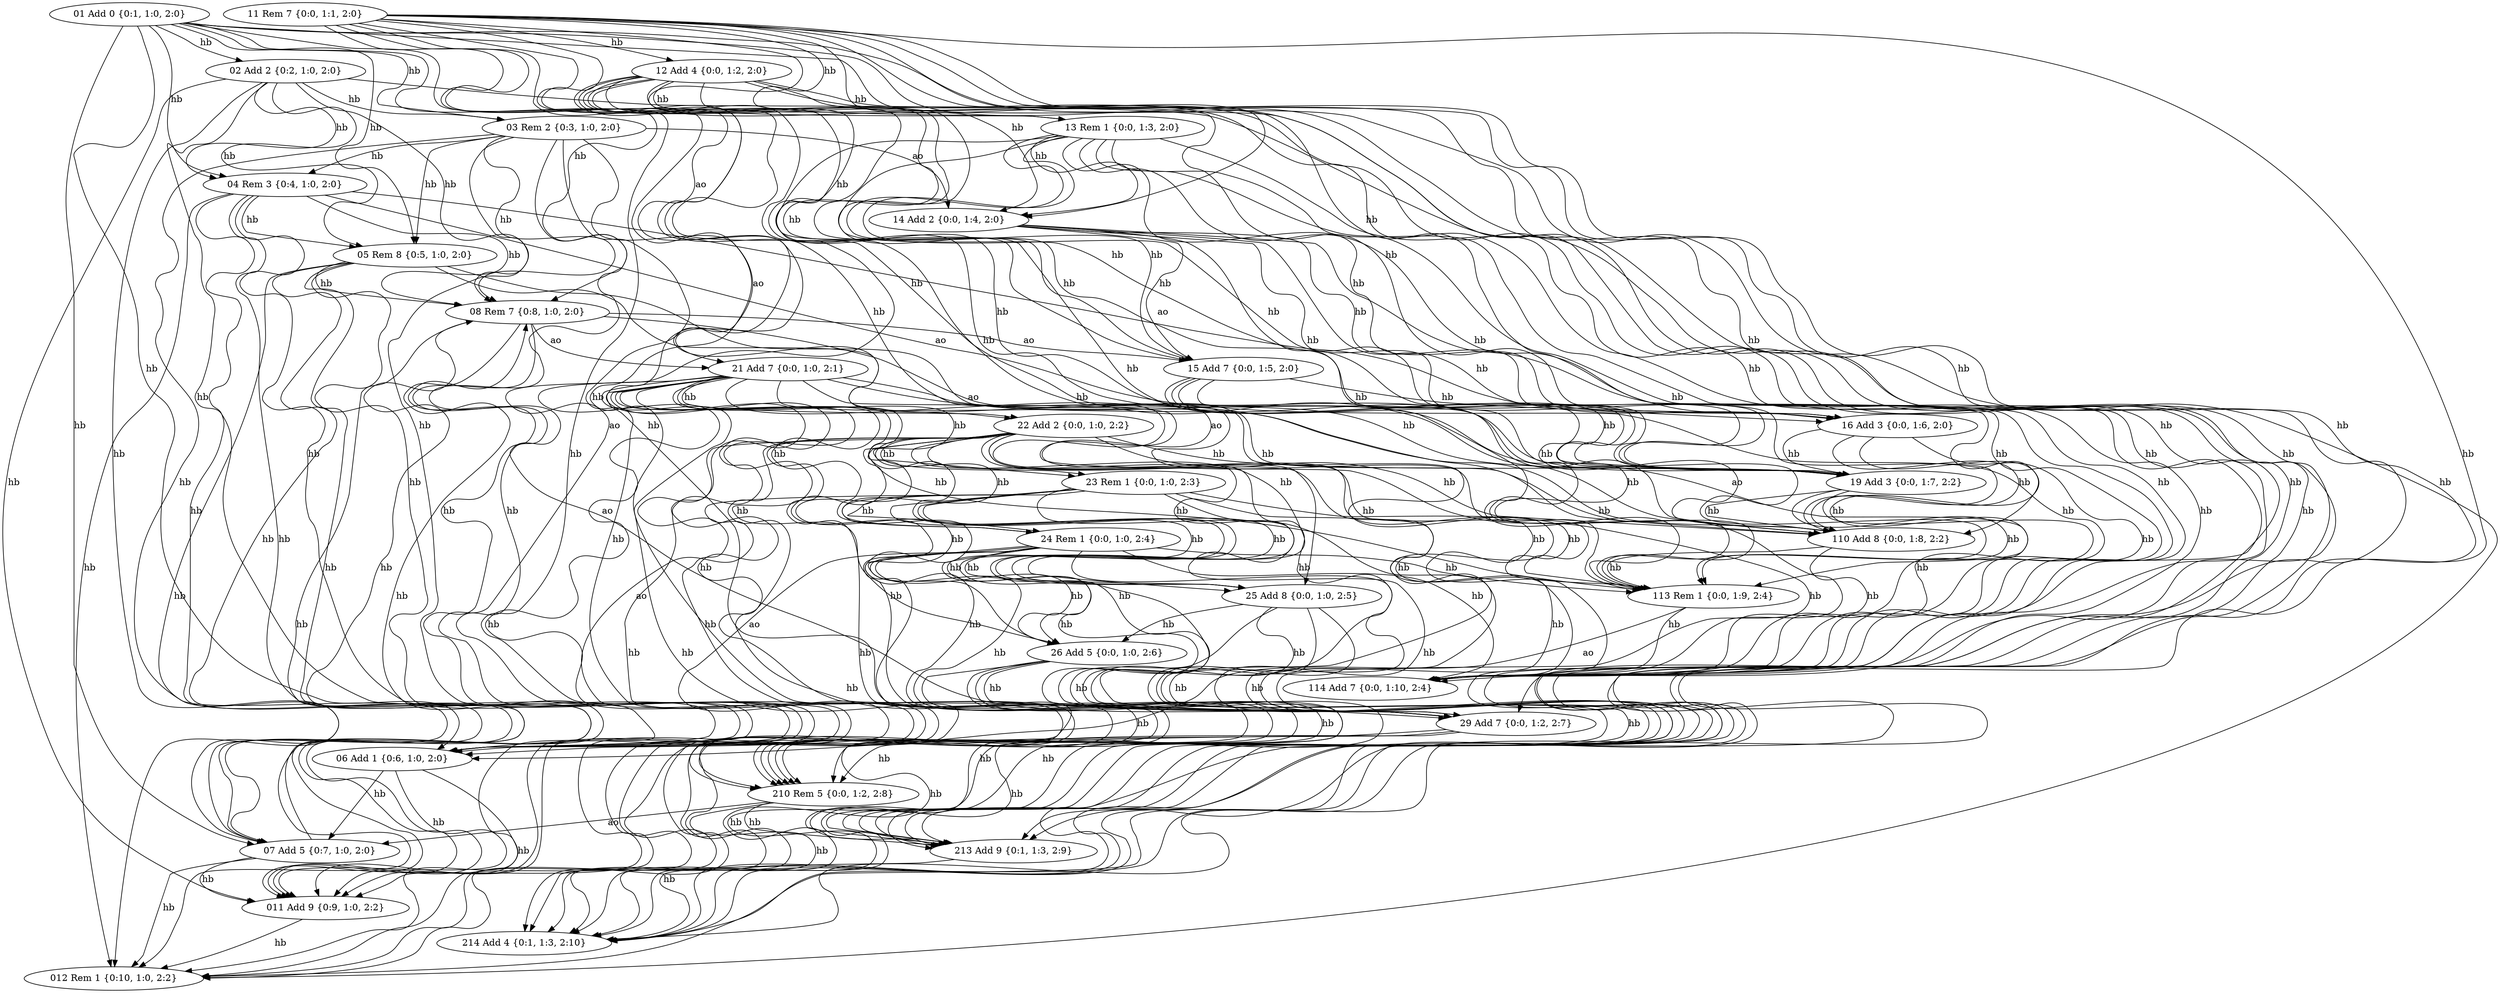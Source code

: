strict digraph {


	"08" [ label="08 Rem 7 {0:8, 1:0, 2:0}",  weight=0 ];

	"08" -> "012" [ id="08012", label="hb",  weight=0 ];

	"08" -> "114" [ id="08114", label="ao",  weight=0 ];

	"08" -> "29" [ id="0829", label="ao",  weight=0 ];

	"08" -> "15" [ id="0815", label="ao",  weight=0 ];

	"08" -> "21" [ id="0821", label="ao",  weight=0 ];

	"08" -> "011" [ id="08011", label="hb",  weight=0 ];

	"214" [ label="214 Add 4 {0:1, 1:3, 2:10}",  weight=0 ];

	"24" [ label="24 Rem 1 {0:0, 1:0, 2:4}",  weight=0 ];

	"24" -> "06" [ id="2406", label="ao",  weight=0 ];

	"24" -> "114" [ id="24114", label="hb",  weight=0 ];

	"24" -> "29" [ id="2429", label="hb",  weight=0 ];

	"24" -> "210" [ id="24210", label="hb",  weight=0 ];

	"24" -> "214" [ id="24214", label="hb",  weight=0 ];

	"24" -> "26" [ id="2426", label="hb",  weight=0 ];

	"24" -> "113" [ id="24113", label="hb",  weight=0 ];

	"24" -> "25" [ id="2425", label="hb",  weight=0 ];

	"24" -> "213" [ id="24213", label="hb",  weight=0 ];

	"29" [ label="29 Add 7 {0:0, 1:2, 2:7}",  weight=0 ];

	"29" -> "214" [ id="29214", label="hb",  weight=0 ];

	"29" -> "210" [ id="29210", label="hb",  weight=0 ];

	"29" -> "213" [ id="29213", label="hb",  weight=0 ];

	"04" [ label="04 Rem 3 {0:4, 1:0, 2:0}",  weight=0 ];

	"04" -> "19" [ id="0419", label="ao",  weight=0 ];

	"04" -> "06" [ id="0406", label="hb",  weight=0 ];

	"04" -> "07" [ id="0407", label="hb",  weight=0 ];

	"04" -> "08" [ id="0408", label="hb",  weight=0 ];

	"04" -> "011" [ id="04011", label="hb",  weight=0 ];

	"04" -> "012" [ id="04012", label="hb",  weight=0 ];

	"04" -> "05" [ id="0405", label="hb",  weight=0 ];

	"04" -> "16" [ id="0416", label="ao",  weight=0 ];

	"13" [ label="13 Rem 1 {0:0, 1:3, 2:0}",  weight=0 ];

	"13" -> "114" [ id="13114", label="hb",  weight=0 ];

	"13" -> "214" [ id="13214", label="hb",  weight=0 ];

	"13" -> "19" [ id="1319", label="hb",  weight=0 ];

	"13" -> "113" [ id="13113", label="hb",  weight=0 ];

	"13" -> "213" [ id="13213", label="hb",  weight=0 ];

	"13" -> "14" [ id="1314", label="hb",  weight=0 ];

	"13" -> "15" [ id="1315", label="hb",  weight=0 ];

	"13" -> "16" [ id="1316", label="hb",  weight=0 ];

	"13" -> "06" [ id="1306", label="ao",  weight=0 ];

	"13" -> "110" [ id="13110", label="hb",  weight=0 ];

	"012" [ label="012 Rem 1 {0:10, 1:0, 2:2}",  weight=0 ];

	"21" [ label="21 Add 7 {0:0, 1:0, 2:1}",  weight=0 ];

	"21" -> "214" [ id="21214", label="hb",  weight=0 ];

	"21" -> "22" [ id="2122", label="hb",  weight=0 ];

	"21" -> "25" [ id="2125", label="hb",  weight=0 ];

	"21" -> "213" [ id="21213", label="hb",  weight=0 ];

	"21" -> "210" [ id="21210", label="hb",  weight=0 ];

	"21" -> "29" [ id="2129", label="hb",  weight=0 ];

	"21" -> "012" [ id="21012", label="hb",  weight=0 ];

	"21" -> "110" [ id="21110", label="hb",  weight=0 ];

	"21" -> "114" [ id="21114", label="hb",  weight=0 ];

	"21" -> "23" [ id="2123", label="hb",  weight=0 ];

	"21" -> "26" [ id="2126", label="hb",  weight=0 ];

	"21" -> "24" [ id="2124", label="hb",  weight=0 ];

	"21" -> "011" [ id="21011", label="hb",  weight=0 ];

	"21" -> "19" [ id="2119", label="hb",  weight=0 ];

	"21" -> "113" [ id="21113", label="hb",  weight=0 ];

	"23" [ label="23 Rem 1 {0:0, 1:0, 2:3}",  weight=0 ];

	"23" -> "26" [ id="2326", label="hb",  weight=0 ];

	"23" -> "29" [ id="2329", label="hb",  weight=0 ];

	"23" -> "213" [ id="23213", label="hb",  weight=0 ];

	"23" -> "214" [ id="23214", label="hb",  weight=0 ];

	"23" -> "24" [ id="2324", label="hb",  weight=0 ];

	"23" -> "06" [ id="2306", label="ao",  weight=0 ];

	"23" -> "113" [ id="23113", label="hb",  weight=0 ];

	"23" -> "114" [ id="23114", label="hb",  weight=0 ];

	"23" -> "25" [ id="2325", label="hb",  weight=0 ];

	"23" -> "210" [ id="23210", label="hb",  weight=0 ];

	"11" [ label="11 Rem 7 {0:0, 1:1, 2:0}",  weight=0 ];

	"11" -> "15" [ id="1115", label="hb",  weight=0 ];

	"11" -> "14" [ id="1114", label="hb",  weight=0 ];

	"11" -> "21" [ id="1121", label="ao",  weight=0 ];

	"11" -> "213" [ id="11213", label="hb",  weight=0 ];

	"11" -> "19" [ id="1119", label="hb",  weight=0 ];

	"11" -> "214" [ id="11214", label="hb",  weight=0 ];

	"11" -> "110" [ id="11110", label="hb",  weight=0 ];

	"11" -> "210" [ id="11210", label="hb",  weight=0 ];

	"11" -> "13" [ id="1113", label="hb",  weight=0 ];

	"11" -> "114" [ id="11114", label="hb",  weight=0 ];

	"11" -> "16" [ id="1116", label="hb",  weight=0 ];

	"11" -> "12" [ id="1112", label="hb",  weight=0 ];

	"11" -> "113" [ id="11113", label="hb",  weight=0 ];

	"11" -> "29" [ id="1129", label="hb",  weight=0 ];

	"15" [ label="15 Add 7 {0:0, 1:5, 2:0}",  weight=0 ];

	"15" -> "16" [ id="1516", label="hb",  weight=0 ];

	"15" -> "19" [ id="1519", label="hb",  weight=0 ];

	"15" -> "110" [ id="15110", label="hb",  weight=0 ];

	"15" -> "113" [ id="15113", label="hb",  weight=0 ];

	"15" -> "114" [ id="15114", label="hb",  weight=0 ];

	"210" [ label="210 Rem 5 {0:0, 1:2, 2:8}",  weight=0 ];

	"210" -> "213" [ id="210213", label="hb",  weight=0 ];

	"210" -> "214" [ id="210214", label="hb",  weight=0 ];

	"210" -> "07" [ id="21007", label="ao",  weight=0 ];

	"16" [ label="16 Add 3 {0:0, 1:6, 2:0}",  weight=0 ];

	"16" -> "113" [ id="16113", label="hb",  weight=0 ];

	"16" -> "114" [ id="16114", label="hb",  weight=0 ];

	"16" -> "19" [ id="1619", label="hb",  weight=0 ];

	"16" -> "110" [ id="16110", label="hb",  weight=0 ];

	"19" [ label="19 Add 3 {0:0, 1:7, 2:2}",  weight=0 ];

	"19" -> "110" [ id="19110", label="hb",  weight=0 ];

	"19" -> "113" [ id="19113", label="hb",  weight=0 ];

	"19" -> "114" [ id="19114", label="hb",  weight=0 ];

	"011" [ label="011 Add 9 {0:9, 1:0, 2:2}",  weight=0 ];

	"011" -> "012" [ id="011012", label="hb",  weight=0 ];

	"114" [ label="114 Add 7 {0:0, 1:10, 2:4}",  weight=0 ];

	"14" [ label="14 Add 2 {0:0, 1:4, 2:0}",  weight=0 ];

	"14" -> "15" [ id="1415", label="hb",  weight=0 ];

	"14" -> "16" [ id="1416", label="hb",  weight=0 ];

	"14" -> "19" [ id="1419", label="hb",  weight=0 ];

	"14" -> "110" [ id="14110", label="hb",  weight=0 ];

	"14" -> "113" [ id="14113", label="hb",  weight=0 ];

	"14" -> "114" [ id="14114", label="hb",  weight=0 ];

	"22" [ label="22 Add 2 {0:0, 1:0, 2:2}",  weight=0 ];

	"22" -> "213" [ id="22213", label="hb",  weight=0 ];

	"22" -> "210" [ id="22210", label="hb",  weight=0 ];

	"22" -> "24" [ id="2224", label="hb",  weight=0 ];

	"22" -> "114" [ id="22114", label="hb",  weight=0 ];

	"22" -> "19" [ id="2219", label="hb",  weight=0 ];

	"22" -> "23" [ id="2223", label="hb",  weight=0 ];

	"22" -> "29" [ id="2229", label="hb",  weight=0 ];

	"22" -> "25" [ id="2225", label="hb",  weight=0 ];

	"22" -> "110" [ id="22110", label="hb",  weight=0 ];

	"22" -> "214" [ id="22214", label="hb",  weight=0 ];

	"22" -> "011" [ id="22011", label="hb",  weight=0 ];

	"22" -> "26" [ id="2226", label="hb",  weight=0 ];

	"22" -> "113" [ id="22113", label="hb",  weight=0 ];

	"22" -> "012" [ id="22012", label="hb",  weight=0 ];

	"213" [ label="213 Add 9 {0:1, 1:3, 2:9}",  weight=0 ];

	"213" -> "214" [ id="213214", label="hb",  weight=0 ];

	"06" [ label="06 Add 1 {0:6, 1:0, 2:0}",  weight=0 ];

	"06" -> "012" [ id="06012", label="hb",  weight=0 ];

	"06" -> "07" [ id="0607", label="hb",  weight=0 ];

	"06" -> "08" [ id="0608", label="hb",  weight=0 ];

	"06" -> "011" [ id="06011", label="hb",  weight=0 ];

	"05" [ label="05 Rem 8 {0:5, 1:0, 2:0}",  weight=0 ];

	"05" -> "011" [ id="05011", label="hb",  weight=0 ];

	"05" -> "012" [ id="05012", label="hb",  weight=0 ];

	"05" -> "25" [ id="0525", label="ao",  weight=0 ];

	"05" -> "06" [ id="0506", label="hb",  weight=0 ];

	"05" -> "07" [ id="0507", label="hb",  weight=0 ];

	"05" -> "08" [ id="0508", label="hb",  weight=0 ];

	"05" -> "110" [ id="05110", label="ao",  weight=0 ];

	"25" [ label="25 Add 8 {0:0, 1:0, 2:5}",  weight=0 ];

	"25" -> "210" [ id="25210", label="hb",  weight=0 ];

	"25" -> "213" [ id="25213", label="hb",  weight=0 ];

	"25" -> "214" [ id="25214", label="hb",  weight=0 ];

	"25" -> "26" [ id="2526", label="hb",  weight=0 ];

	"25" -> "29" [ id="2529", label="hb",  weight=0 ];

	"07" [ label="07 Add 5 {0:7, 1:0, 2:0}",  weight=0 ];

	"07" -> "08" [ id="0708", label="hb",  weight=0 ];

	"07" -> "011" [ id="07011", label="hb",  weight=0 ];

	"07" -> "012" [ id="07012", label="hb",  weight=0 ];

	"12" [ label="12 Add 4 {0:0, 1:2, 2:0}",  weight=0 ];

	"12" -> "114" [ id="12114", label="hb",  weight=0 ];

	"12" -> "210" [ id="12210", label="hb",  weight=0 ];

	"12" -> "13" [ id="1213", label="hb",  weight=0 ];

	"12" -> "15" [ id="1215", label="hb",  weight=0 ];

	"12" -> "110" [ id="12110", label="hb",  weight=0 ];

	"12" -> "113" [ id="12113", label="hb",  weight=0 ];

	"12" -> "14" [ id="1214", label="hb",  weight=0 ];

	"12" -> "16" [ id="1216", label="hb",  weight=0 ];

	"12" -> "213" [ id="12213", label="hb",  weight=0 ];

	"12" -> "29" [ id="1229", label="hb",  weight=0 ];

	"12" -> "214" [ id="12214", label="hb",  weight=0 ];

	"12" -> "19" [ id="1219", label="hb",  weight=0 ];

	"02" [ label="02 Add 2 {0:2, 1:0, 2:0}",  weight=0 ];

	"02" -> "05" [ id="0205", label="hb",  weight=0 ];

	"02" -> "06" [ id="0206", label="hb",  weight=0 ];

	"02" -> "07" [ id="0207", label="hb",  weight=0 ];

	"02" -> "08" [ id="0208", label="hb",  weight=0 ];

	"02" -> "011" [ id="02011", label="hb",  weight=0 ];

	"02" -> "012" [ id="02012", label="hb",  weight=0 ];

	"02" -> "03" [ id="0203", label="hb",  weight=0 ];

	"02" -> "04" [ id="0204", label="hb",  weight=0 ];

	"113" [ label="113 Rem 1 {0:0, 1:9, 2:4}",  weight=0 ];

	"113" -> "06" [ id="11306", label="ao",  weight=0 ];

	"113" -> "114" [ id="113114", label="hb",  weight=0 ];

	"01" [ label="01 Add 0 {0:1, 1:0, 2:0}",  weight=0 ];

	"01" -> "03" [ id="0103", label="hb",  weight=0 ];

	"01" -> "012" [ id="01012", label="hb",  weight=0 ];

	"01" -> "214" [ id="01214", label="hb",  weight=0 ];

	"01" -> "05" [ id="0105", label="hb",  weight=0 ];

	"01" -> "07" [ id="0107", label="hb",  weight=0 ];

	"01" -> "08" [ id="0108", label="hb",  weight=0 ];

	"01" -> "06" [ id="0106", label="hb",  weight=0 ];

	"01" -> "02" [ id="0102", label="hb",  weight=0 ];

	"01" -> "04" [ id="0104", label="hb",  weight=0 ];

	"01" -> "011" [ id="01011", label="hb",  weight=0 ];

	"01" -> "213" [ id="01213", label="hb",  weight=0 ];

	"110" [ label="110 Add 8 {0:0, 1:8, 2:2}",  weight=0 ];

	"110" -> "113" [ id="110113", label="hb",  weight=0 ];

	"110" -> "114" [ id="110114", label="hb",  weight=0 ];

	"03" [ label="03 Rem 2 {0:3, 1:0, 2:0}",  weight=0 ];

	"03" -> "07" [ id="0307", label="hb",  weight=0 ];

	"03" -> "08" [ id="0308", label="hb",  weight=0 ];

	"03" -> "22" [ id="0322", label="ao",  weight=0 ];

	"03" -> "04" [ id="0304", label="hb",  weight=0 ];

	"03" -> "06" [ id="0306", label="hb",  weight=0 ];

	"03" -> "14" [ id="0314", label="ao",  weight=0 ];

	"03" -> "05" [ id="0305", label="hb",  weight=0 ];

	"03" -> "011" [ id="03011", label="hb",  weight=0 ];

	"03" -> "012" [ id="03012", label="hb",  weight=0 ];

	"26" [ label="26 Add 5 {0:0, 1:0, 2:6}",  weight=0 ];

	"26" -> "210" [ id="26210", label="hb",  weight=0 ];

	"26" -> "213" [ id="26213", label="hb",  weight=0 ];

	"26" -> "214" [ id="26214", label="hb",  weight=0 ];

	"26" -> "29" [ id="2629", label="hb",  weight=0 ];

}
